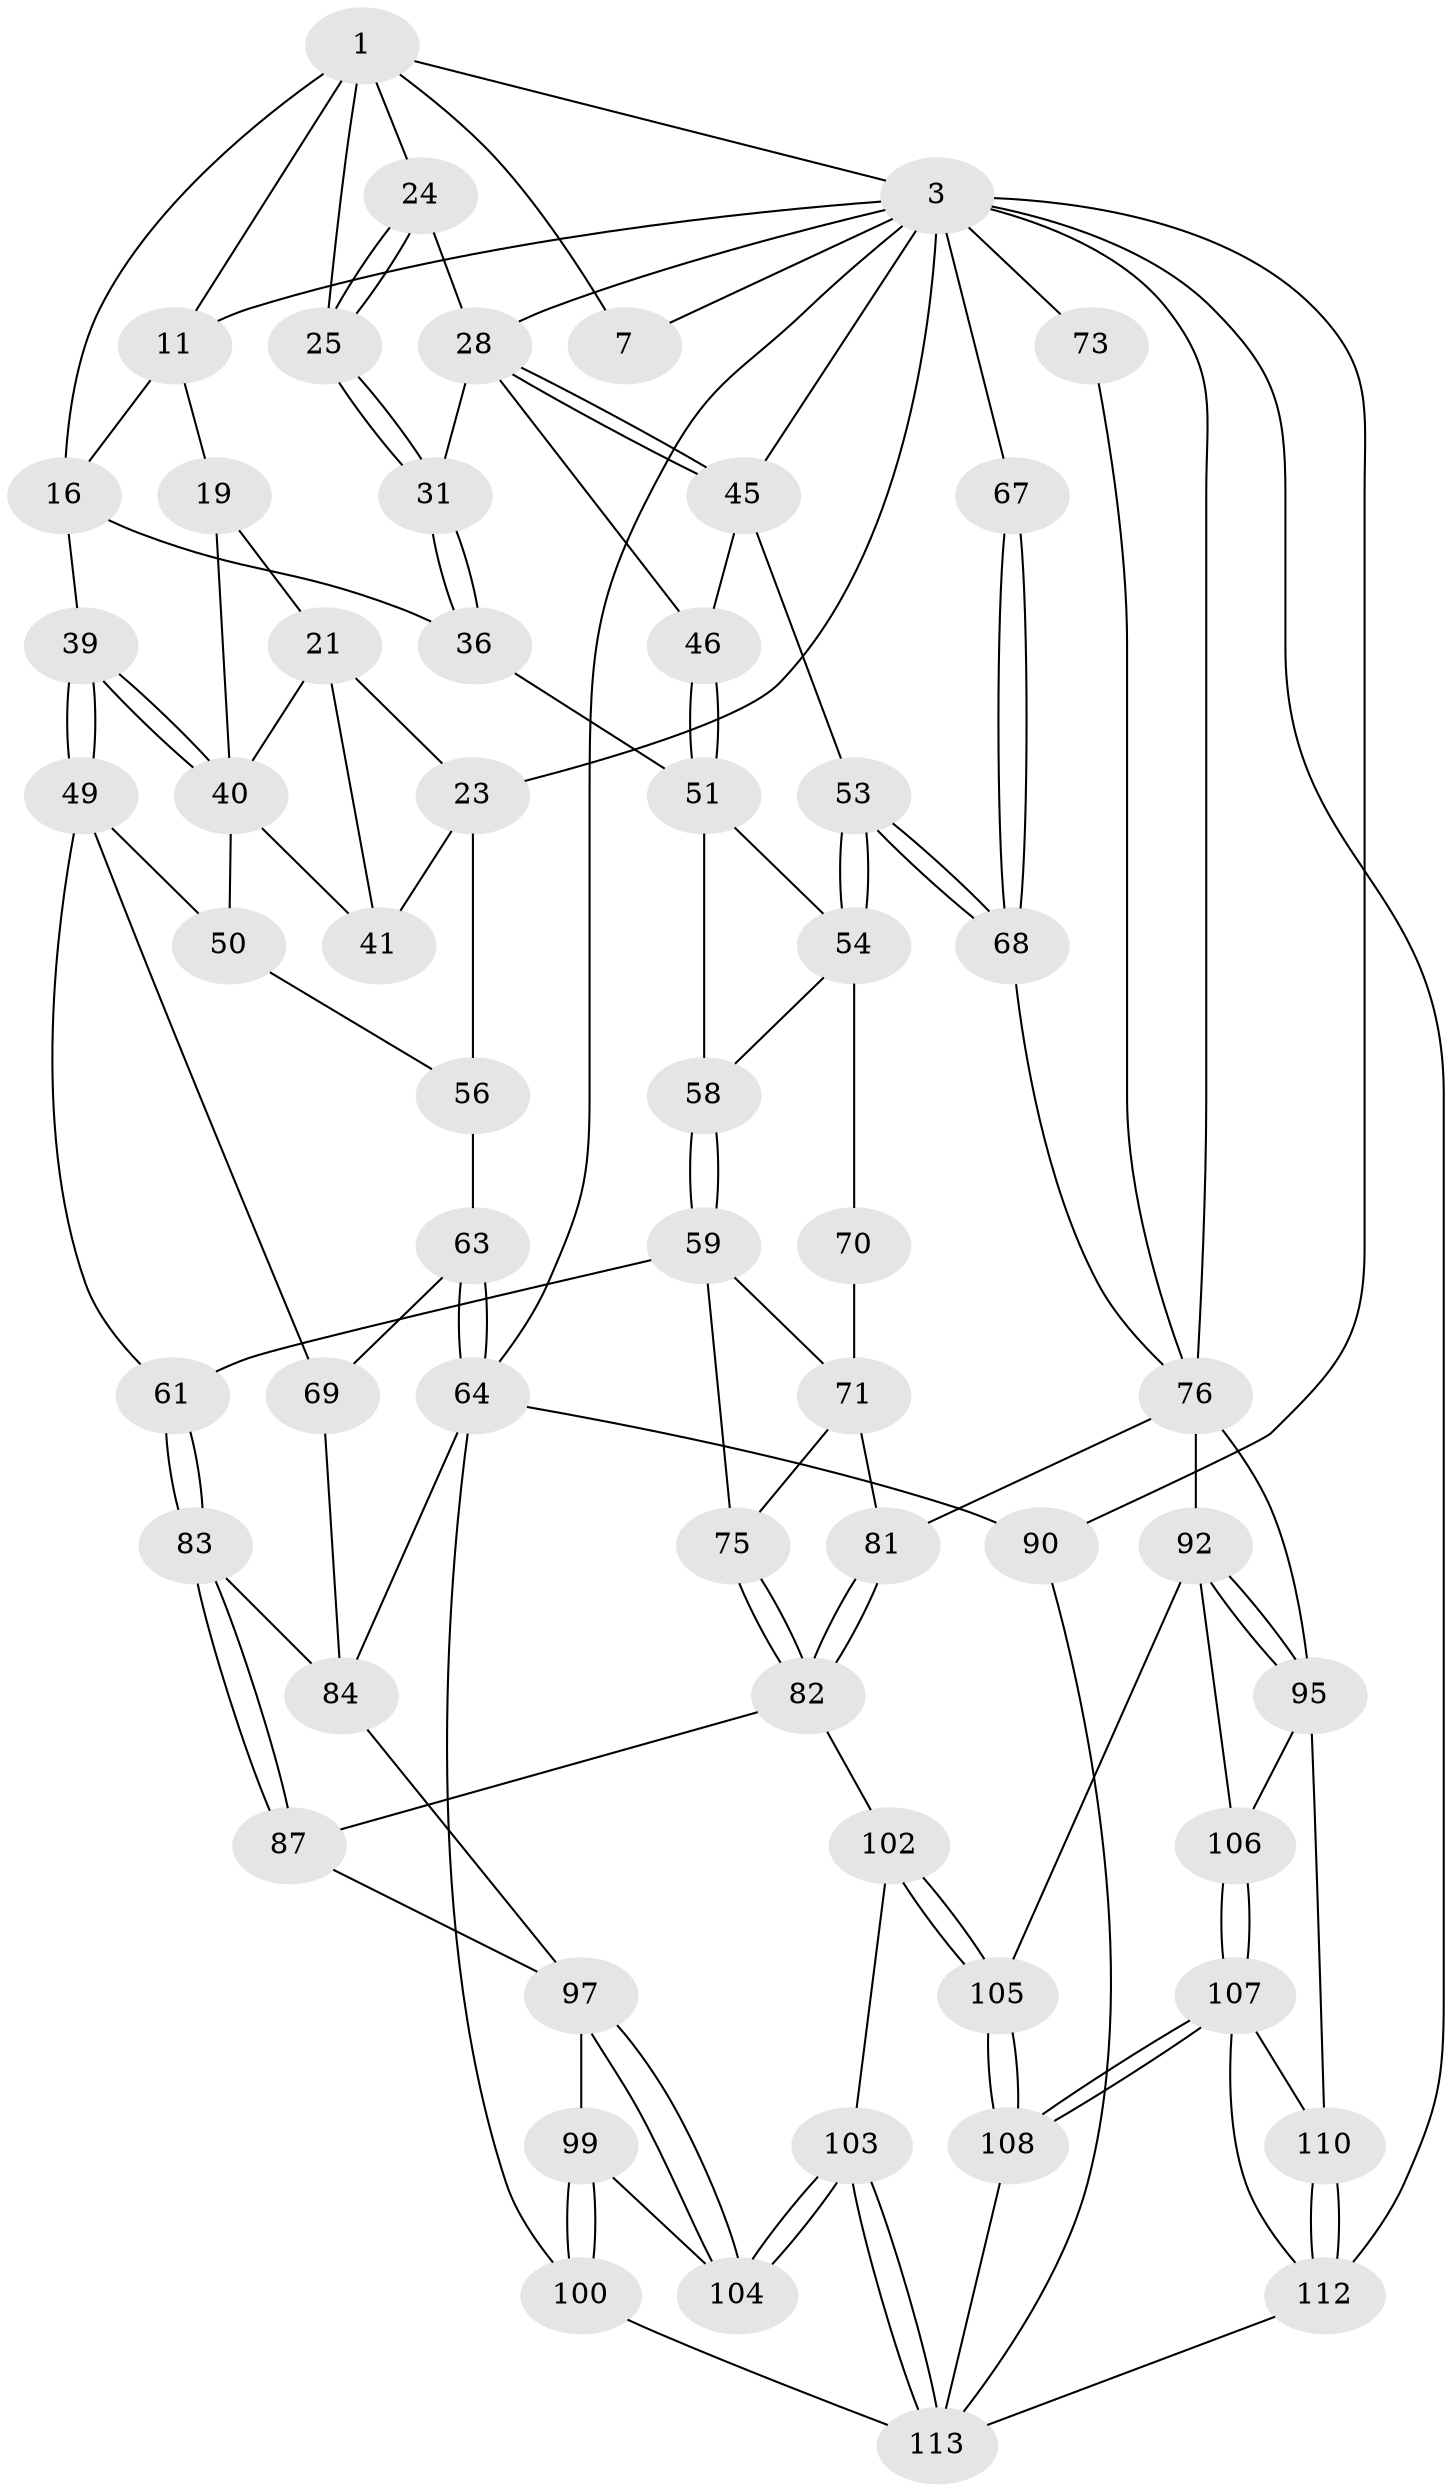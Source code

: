 // original degree distribution, {3: 0.02586206896551724, 4: 0.21551724137931033, 5: 0.5431034482758621, 6: 0.21551724137931033}
// Generated by graph-tools (version 1.1) at 2025/27/03/15/25 16:27:59]
// undirected, 58 vertices, 131 edges
graph export_dot {
graph [start="1"]
  node [color=gray90,style=filled];
  1 [pos="+0.4925040924911689+0",super="+2+8"];
  3 [pos="+1+0",super="+72+4+26"];
  7 [pos="+0.37028493867999734+0"];
  11 [pos="+0.4023153170758228+0.11543072803100962",super="+12+17"];
  16 [pos="+0.43752381979224164+0.2385540997217034",super="+37"];
  19 [pos="+0.3409104113888561+0.21474543414503938",super="+20"];
  21 [pos="+0.23598419071086932+0.24459989587897024",super="+22"];
  23 [pos="+0.1903944144513523+0.18054166380062242",super="+32"];
  24 [pos="+0.7152960121277415+0.08238061731313444"];
  25 [pos="+0.5414429716478435+0.20874212163061567"];
  28 [pos="+0.8496722287447017+0.2453121628598721",super="+29"];
  31 [pos="+0.646329170196599+0.29071534866184134"];
  36 [pos="+0.5012665001891585+0.3799108707132726"];
  39 [pos="+0.39985612077322996+0.3808178749307392"];
  40 [pos="+0.34061481133483645+0.33248823037960745",super="+42"];
  41 [pos="+0.1278106288130614+0.3242493163518186",super="+44"];
  45 [pos="+0.7643451786359751+0.3411378038223753",super="+48"];
  46 [pos="+0.6916736948405965+0.3262380879831075"];
  49 [pos="+0.3116622984256177+0.48379560516337355",super="+62"];
  50 [pos="+0.2358445713996039+0.4481624888555708"];
  51 [pos="+0.6579478625580908+0.46607629647553994",super="+52"];
  53 [pos="+0.7242922248524907+0.5443486540635244"];
  54 [pos="+0.7078668641614825+0.5422595917947675",super="+55"];
  56 [pos="+0.10257375669662554+0.4087677262943395",super="+57"];
  58 [pos="+0.5197160797355999+0.5089550314095406"];
  59 [pos="+0.5105244577558502+0.5418550911675594",super="+60"];
  61 [pos="+0.3690520717025+0.5820340318528041"];
  63 [pos="+0.06630363142144832+0.5589736296911992"];
  64 [pos="+0+0.5614177100162172",super="+88"];
  67 [pos="+0.9411152453364361+0.48876805545210383"];
  68 [pos="+0.7664145524897514+0.5896748846620656"];
  69 [pos="+0.15688208246852142+0.6372452489093811"];
  70 [pos="+0.6813457627174585+0.5623369786623807"];
  71 [pos="+0.5187202757978654+0.5510627118913677",super="+74"];
  73 [pos="+1+0.7496369858299494"];
  75 [pos="+0.5336393607678409+0.7212410243663807"];
  76 [pos="+0.8463085965826429+0.6458027373086754",super="+91+77"];
  81 [pos="+0.6287412019731897+0.7455103675023916"];
  82 [pos="+0.5467925352461246+0.767309923056403",super="+86"];
  83 [pos="+0.3460209119693053+0.6447577320088347"];
  84 [pos="+0.2248114379217147+0.7040109923813999",super="+85"];
  87 [pos="+0.3901042062738533+0.7386123662242149"];
  90 [pos="+0+1"];
  92 [pos="+0.8158343044476748+0.7552381213515557",super="+93"];
  95 [pos="+0.9547353634003936+0.7920927252525471",super="+109"];
  97 [pos="+0.3759436609845459+0.7521909510871856",super="+98"];
  99 [pos="+0.29041257347439864+0.8796443117822885"];
  100 [pos="+0.2124539293731003+0.9305723427109543"];
  102 [pos="+0.5206925611852743+0.8240853316864736"];
  103 [pos="+0.42341740693185903+0.9099254650111168"];
  104 [pos="+0.3774930610369056+0.8957125658514203"];
  105 [pos="+0.6366137269530832+0.9823628367520548"];
  106 [pos="+0.7546310537726407+0.8209877153461326"];
  107 [pos="+0.773562451802267+0.9119255096557495",super="+111"];
  108 [pos="+0.6591016432521547+1"];
  110 [pos="+0.8922263342784731+0.8739307537280658"];
  112 [pos="+1+1",super="+115"];
  113 [pos="+0.4393348427003292+1",super="+116+114"];
  1 -- 3;
  1 -- 16;
  1 -- 7;
  1 -- 24;
  1 -- 25;
  1 -- 11;
  3 -- 112;
  3 -- 73 [weight=2];
  3 -- 90 [weight=2];
  3 -- 64;
  3 -- 23 [weight=2];
  3 -- 7;
  3 -- 11;
  3 -- 28;
  3 -- 67 [weight=2];
  3 -- 76;
  3 -- 45;
  11 -- 19 [weight=2];
  11 -- 16;
  16 -- 36;
  16 -- 39;
  19 -- 40;
  19 -- 21;
  21 -- 40;
  21 -- 41;
  21 -- 23 [weight=2];
  23 -- 56;
  23 -- 41;
  24 -- 25;
  24 -- 25;
  24 -- 28;
  25 -- 31;
  25 -- 31;
  28 -- 45;
  28 -- 45;
  28 -- 46;
  28 -- 31;
  31 -- 36;
  31 -- 36;
  36 -- 51;
  39 -- 40;
  39 -- 40;
  39 -- 49;
  39 -- 49;
  40 -- 50;
  40 -- 41;
  45 -- 46;
  45 -- 53;
  46 -- 51;
  46 -- 51;
  49 -- 50;
  49 -- 69;
  49 -- 61;
  50 -- 56;
  51 -- 54;
  51 -- 58;
  53 -- 54;
  53 -- 54;
  53 -- 68;
  53 -- 68;
  54 -- 70;
  54 -- 58;
  56 -- 63;
  58 -- 59;
  58 -- 59;
  59 -- 71;
  59 -- 75;
  59 -- 61;
  61 -- 83;
  61 -- 83;
  63 -- 64;
  63 -- 64;
  63 -- 69;
  64 -- 100;
  64 -- 90;
  64 -- 84;
  67 -- 68;
  67 -- 68;
  68 -- 76;
  69 -- 84;
  70 -- 71 [weight=2];
  71 -- 81;
  71 -- 75;
  73 -- 76;
  75 -- 82;
  75 -- 82;
  76 -- 95;
  76 -- 81;
  76 -- 92 [weight=2];
  81 -- 82;
  81 -- 82;
  82 -- 102;
  82 -- 87;
  83 -- 84;
  83 -- 87;
  83 -- 87;
  84 -- 97;
  87 -- 97;
  90 -- 113;
  92 -- 95;
  92 -- 95;
  92 -- 105;
  92 -- 106;
  95 -- 106;
  95 -- 110;
  97 -- 104;
  97 -- 104;
  97 -- 99;
  99 -- 100;
  99 -- 100;
  99 -- 104;
  100 -- 113;
  102 -- 103;
  102 -- 105;
  102 -- 105;
  103 -- 104;
  103 -- 104;
  103 -- 113;
  103 -- 113;
  105 -- 108;
  105 -- 108;
  106 -- 107;
  106 -- 107;
  107 -- 108;
  107 -- 108;
  107 -- 112;
  107 -- 110;
  108 -- 113;
  110 -- 112;
  110 -- 112;
  112 -- 113;
}
